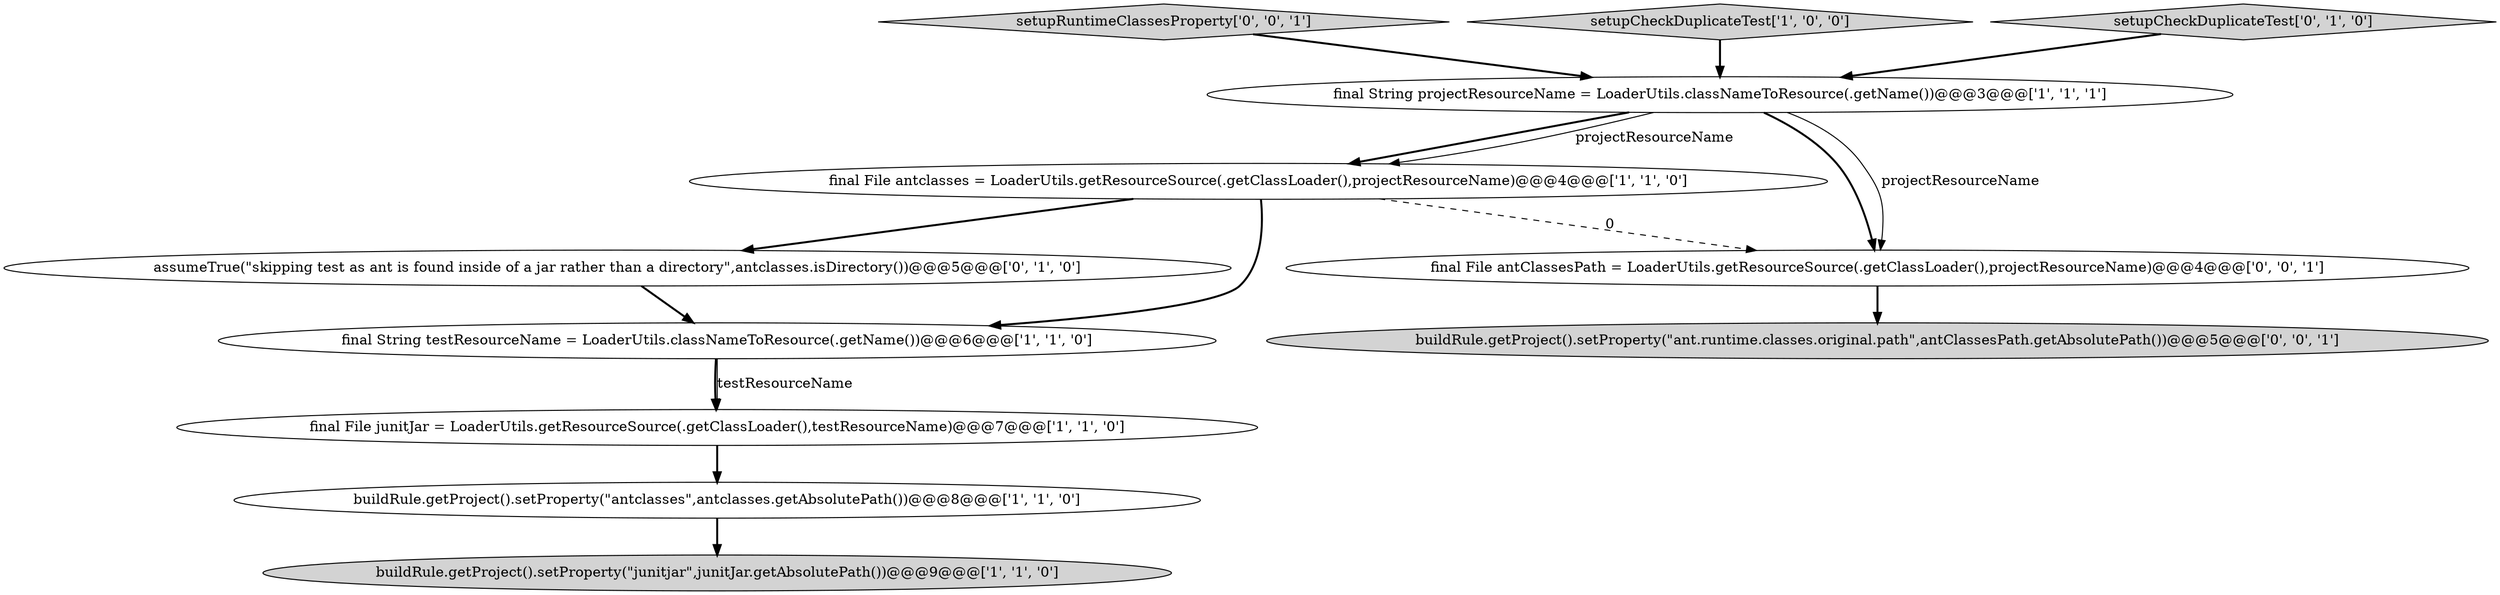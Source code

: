 digraph {
1 [style = filled, label = "final String projectResourceName = LoaderUtils.classNameToResource(.getName())@@@3@@@['1', '1', '1']", fillcolor = white, shape = ellipse image = "AAA0AAABBB1BBB"];
11 [style = filled, label = "setupRuntimeClassesProperty['0', '0', '1']", fillcolor = lightgray, shape = diamond image = "AAA0AAABBB3BBB"];
0 [style = filled, label = "final File antclasses = LoaderUtils.getResourceSource(.getClassLoader(),projectResourceName)@@@4@@@['1', '1', '0']", fillcolor = white, shape = ellipse image = "AAA0AAABBB1BBB"];
5 [style = filled, label = "buildRule.getProject().setProperty(\"junitjar\",junitJar.getAbsolutePath())@@@9@@@['1', '1', '0']", fillcolor = lightgray, shape = ellipse image = "AAA0AAABBB1BBB"];
2 [style = filled, label = "buildRule.getProject().setProperty(\"antclasses\",antclasses.getAbsolutePath())@@@8@@@['1', '1', '0']", fillcolor = white, shape = ellipse image = "AAA0AAABBB1BBB"];
3 [style = filled, label = "setupCheckDuplicateTest['1', '0', '0']", fillcolor = lightgray, shape = diamond image = "AAA0AAABBB1BBB"];
7 [style = filled, label = "assumeTrue(\"skipping test as ant is found inside of a jar rather than a directory\",antclasses.isDirectory())@@@5@@@['0', '1', '0']", fillcolor = white, shape = ellipse image = "AAA1AAABBB2BBB"];
4 [style = filled, label = "final String testResourceName = LoaderUtils.classNameToResource(.getName())@@@6@@@['1', '1', '0']", fillcolor = white, shape = ellipse image = "AAA0AAABBB1BBB"];
10 [style = filled, label = "buildRule.getProject().setProperty(\"ant.runtime.classes.original.path\",antClassesPath.getAbsolutePath())@@@5@@@['0', '0', '1']", fillcolor = lightgray, shape = ellipse image = "AAA0AAABBB3BBB"];
6 [style = filled, label = "final File junitJar = LoaderUtils.getResourceSource(.getClassLoader(),testResourceName)@@@7@@@['1', '1', '0']", fillcolor = white, shape = ellipse image = "AAA0AAABBB1BBB"];
8 [style = filled, label = "setupCheckDuplicateTest['0', '1', '0']", fillcolor = lightgray, shape = diamond image = "AAA0AAABBB2BBB"];
9 [style = filled, label = "final File antClassesPath = LoaderUtils.getResourceSource(.getClassLoader(),projectResourceName)@@@4@@@['0', '0', '1']", fillcolor = white, shape = ellipse image = "AAA0AAABBB3BBB"];
3->1 [style = bold, label=""];
4->6 [style = bold, label=""];
8->1 [style = bold, label=""];
9->10 [style = bold, label=""];
11->1 [style = bold, label=""];
0->4 [style = bold, label=""];
1->9 [style = bold, label=""];
7->4 [style = bold, label=""];
4->6 [style = solid, label="testResourceName"];
1->9 [style = solid, label="projectResourceName"];
6->2 [style = bold, label=""];
0->7 [style = bold, label=""];
2->5 [style = bold, label=""];
1->0 [style = bold, label=""];
0->9 [style = dashed, label="0"];
1->0 [style = solid, label="projectResourceName"];
}
